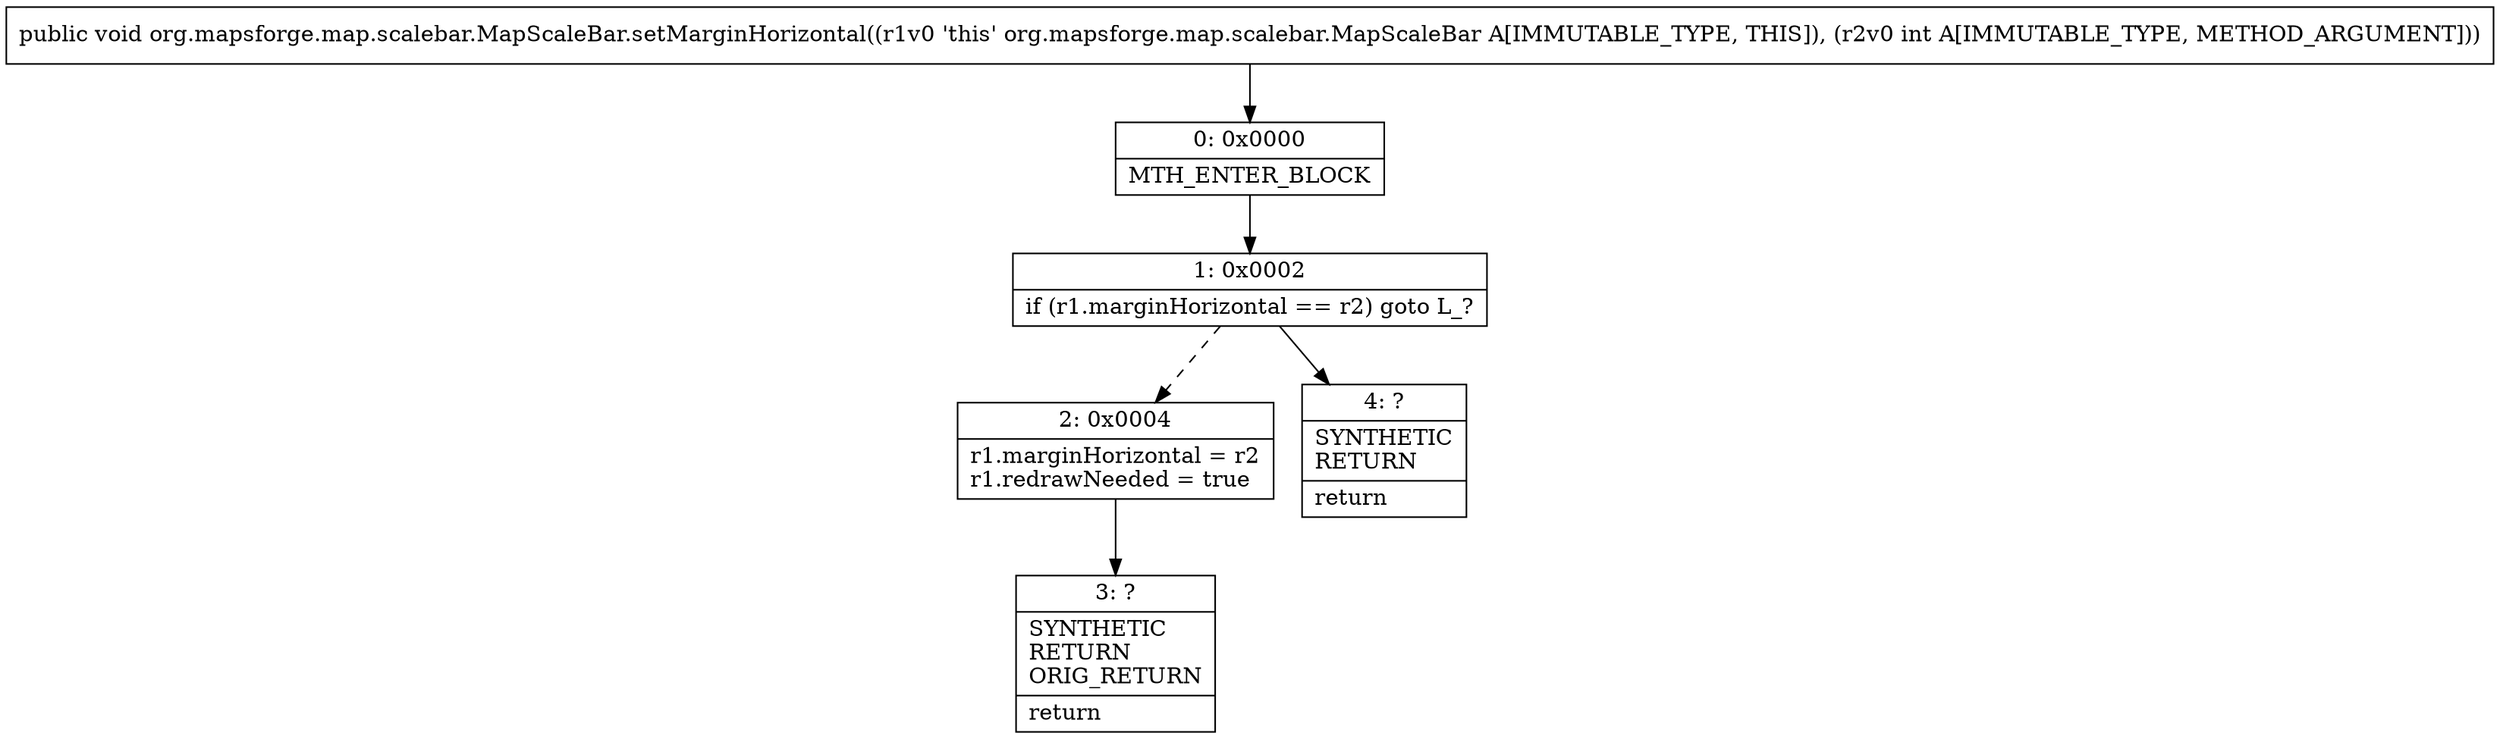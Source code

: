digraph "CFG fororg.mapsforge.map.scalebar.MapScaleBar.setMarginHorizontal(I)V" {
Node_0 [shape=record,label="{0\:\ 0x0000|MTH_ENTER_BLOCK\l}"];
Node_1 [shape=record,label="{1\:\ 0x0002|if (r1.marginHorizontal == r2) goto L_?\l}"];
Node_2 [shape=record,label="{2\:\ 0x0004|r1.marginHorizontal = r2\lr1.redrawNeeded = true\l}"];
Node_3 [shape=record,label="{3\:\ ?|SYNTHETIC\lRETURN\lORIG_RETURN\l|return\l}"];
Node_4 [shape=record,label="{4\:\ ?|SYNTHETIC\lRETURN\l|return\l}"];
MethodNode[shape=record,label="{public void org.mapsforge.map.scalebar.MapScaleBar.setMarginHorizontal((r1v0 'this' org.mapsforge.map.scalebar.MapScaleBar A[IMMUTABLE_TYPE, THIS]), (r2v0 int A[IMMUTABLE_TYPE, METHOD_ARGUMENT])) }"];
MethodNode -> Node_0;
Node_0 -> Node_1;
Node_1 -> Node_2[style=dashed];
Node_1 -> Node_4;
Node_2 -> Node_3;
}

